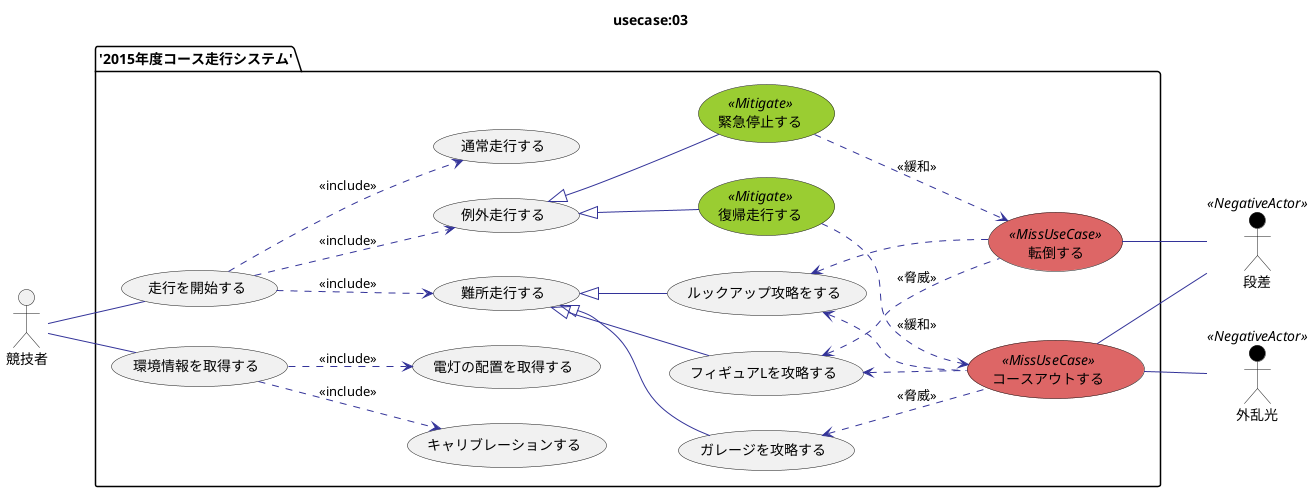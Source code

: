 @startuml usecase.png

title usecase:03 

actor 競技者 as user

left to right direction

skinparam usecase {
  BackgroundColor<<MissUseCase>> #DD6666
  BackgroundColor<<Mitigate>> YellowGreen
  ArrowColor #333399
}

skinparam actor {
  BackgroundColor<<NegativeActor>> Black
}

actor 外乱光 as noise <<NegativeActor>>
actor 段差   as ramp  <<NegativeActor>>

package '2015年度コース走行システム' {

  usecase 走行を開始する          as defalut

  usecase 通常走行する            as normal
  usecase 難所走行する            as different
  usecase 例外走行する            as exception

  'usecase 黒線追跡する            as line
  usecase ガレージを攻略する      as grage
  usecase ルックアップ攻略をする  as lookup
  usecase フィギュアLを攻略する   as figureL

  usecase 復帰走行する            as return    <<Mitigate>>
  usecase 緊急停止する            as stop      <<Mitigate>>

  usecase コースアウトする        as courseout <<MissUseCase>>
  usecase 転倒する                as falling   <<MissUseCase>>

  usecase 環境情報を取得する      as getenv

  usecase 電灯の配置を取得する    as getlight
  usecase キャリブレーションする  as calb

  user -- defalut
  user -- getenv

  defalut ..> normal    : <<include>>
  defalut ..> different : <<include>>
  defalut ..> exception : <<include>>

  grage   <.. courseout : <<脅威>>
  figureL <.. courseout
  lookup  <.. courseout

  figureL <.. falling : <<脅威>>
  lookup  <.. falling

  different <|-- grage
  different <|-- lookup
  different <|-- figureL

  exception <|-- return
  exception <|-- stop

  getenv ..> getlight  : <<include>>
  getenv ..> calb      : <<include>>

  courseout -- noise
  courseout -- ramp
  falling   -- ramp

  stop   ..>  falling   : <<緩和>>
  return ..>  courseout : <<緩和>>

}

@enduml
